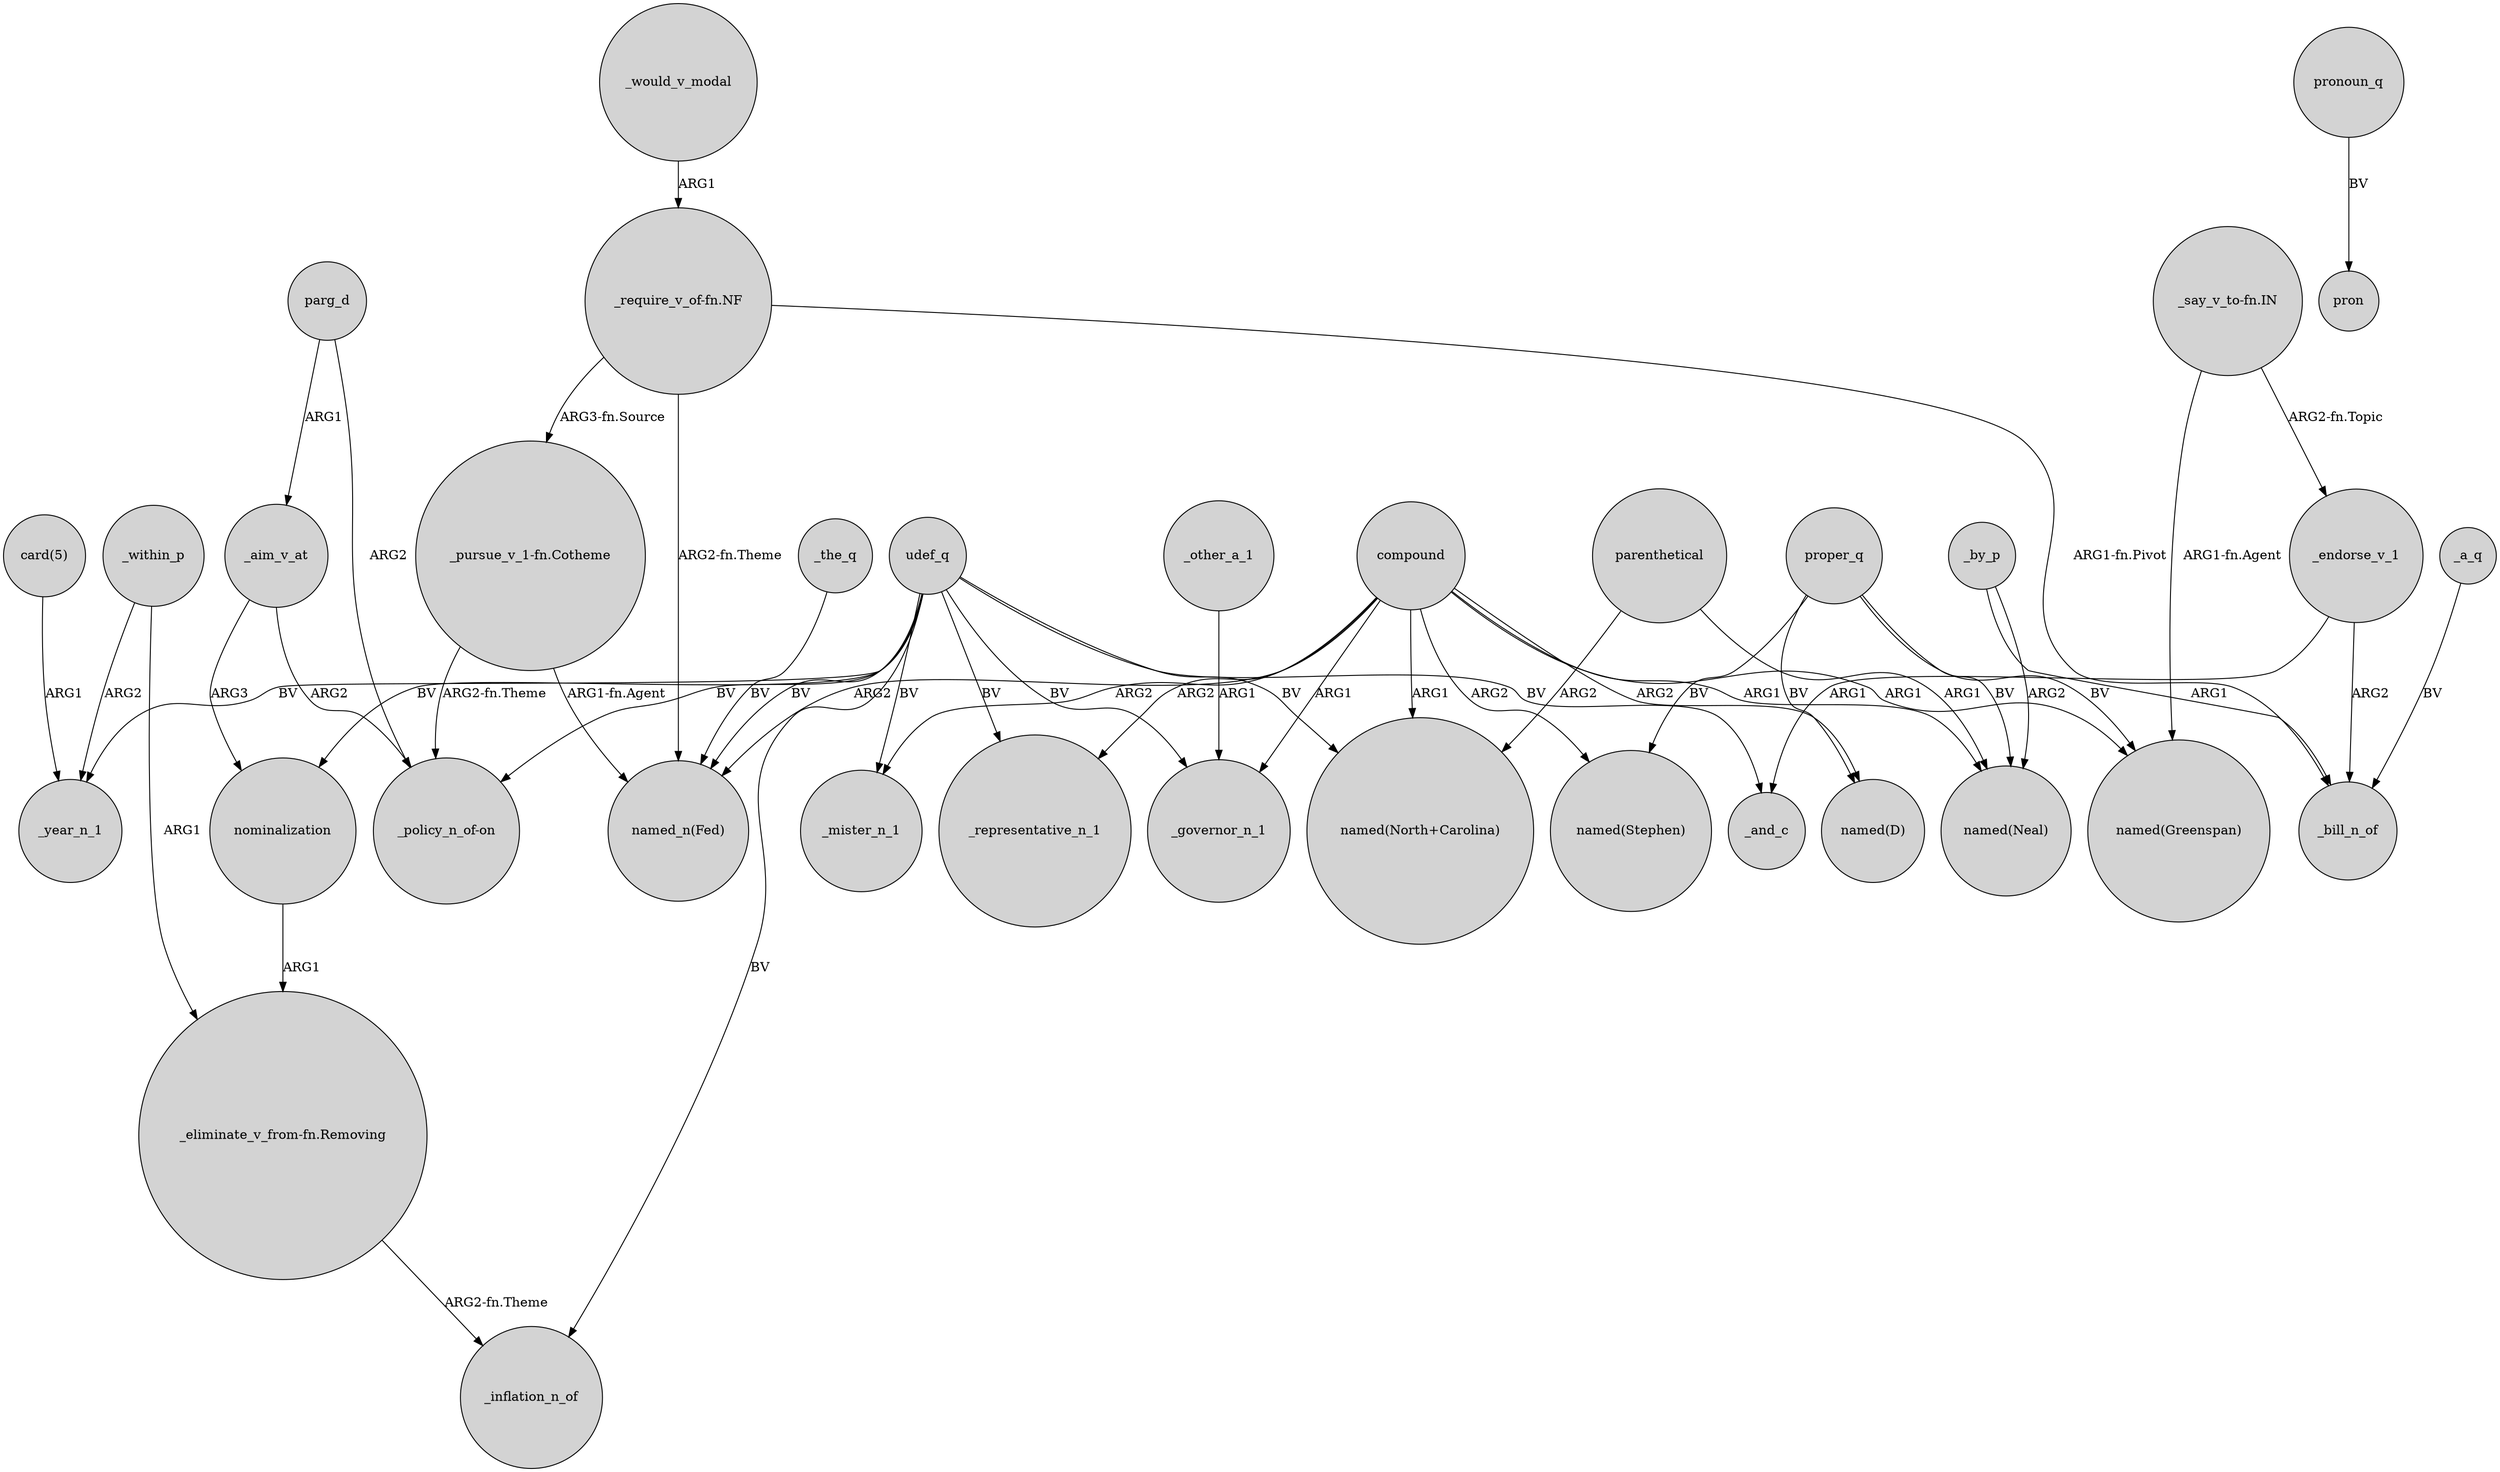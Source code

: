 digraph {
	node [shape=circle style=filled]
	_endorse_v_1 -> _and_c [label=ARG1]
	parenthetical -> "named(Neal)" [label=ARG1]
	udef_q -> _inflation_n_of [label=BV]
	_the_q -> "named_n(Fed)" [label=BV]
	_other_a_1 -> _governor_n_1 [label=ARG1]
	_within_p -> _year_n_1 [label=ARG2]
	udef_q -> _governor_n_1 [label=BV]
	parg_d -> _aim_v_at [label=ARG1]
	proper_q -> "named(Greenspan)" [label=BV]
	_a_q -> _bill_n_of [label=BV]
	_by_p -> _bill_n_of [label=ARG1]
	"card(5)" -> _year_n_1 [label=ARG1]
	"_pursue_v_1-fn.Cotheme" -> "named_n(Fed)" [label="ARG1-fn.Agent"]
	_aim_v_at -> nominalization [label=ARG3]
	compound -> _mister_n_1 [label=ARG2]
	"_require_v_of-fn.NF" -> "named_n(Fed)" [label="ARG2-fn.Theme"]
	_endorse_v_1 -> _bill_n_of [label=ARG2]
	compound -> "named_n(Fed)" [label=ARG2]
	udef_q -> _mister_n_1 [label=BV]
	udef_q -> "_policy_n_of-on" [label=BV]
	compound -> "named(Neal)" [label=ARG1]
	_within_p -> "_eliminate_v_from-fn.Removing" [label=ARG1]
	_by_p -> "named(Neal)" [label=ARG2]
	udef_q -> "named(North+Carolina)" [label=BV]
	pronoun_q -> pron [label=BV]
	compound -> _representative_n_1 [label=ARG2]
	"_say_v_to-fn.IN" -> "named(Greenspan)" [label="ARG1-fn.Agent"]
	compound -> _governor_n_1 [label=ARG1]
	compound -> "named(Greenspan)" [label=ARG1]
	"_require_v_of-fn.NF" -> _bill_n_of [label="ARG1-fn.Pivot"]
	compound -> "named(D)" [label=ARG2]
	udef_q -> "named_n(Fed)" [label=BV]
	udef_q -> nominalization [label=BV]
	parenthetical -> "named(North+Carolina)" [label=ARG2]
	"_say_v_to-fn.IN" -> _endorse_v_1 [label="ARG2-fn.Topic"]
	udef_q -> _representative_n_1 [label=BV]
	proper_q -> "named(D)" [label=BV]
	"_pursue_v_1-fn.Cotheme" -> "_policy_n_of-on" [label="ARG2-fn.Theme"]
	udef_q -> _year_n_1 [label=BV]
	_would_v_modal -> "_require_v_of-fn.NF" [label=ARG1]
	"_require_v_of-fn.NF" -> "_pursue_v_1-fn.Cotheme" [label="ARG3-fn.Source"]
	parg_d -> "_policy_n_of-on" [label=ARG2]
	proper_q -> "named(Neal)" [label=BV]
	nominalization -> "_eliminate_v_from-fn.Removing" [label=ARG1]
	"_eliminate_v_from-fn.Removing" -> _inflation_n_of [label="ARG2-fn.Theme"]
	udef_q -> _and_c [label=BV]
	proper_q -> "named(Stephen)" [label=BV]
	_aim_v_at -> "_policy_n_of-on" [label=ARG2]
	compound -> "named(North+Carolina)" [label=ARG1]
	compound -> "named(Stephen)" [label=ARG2]
}
